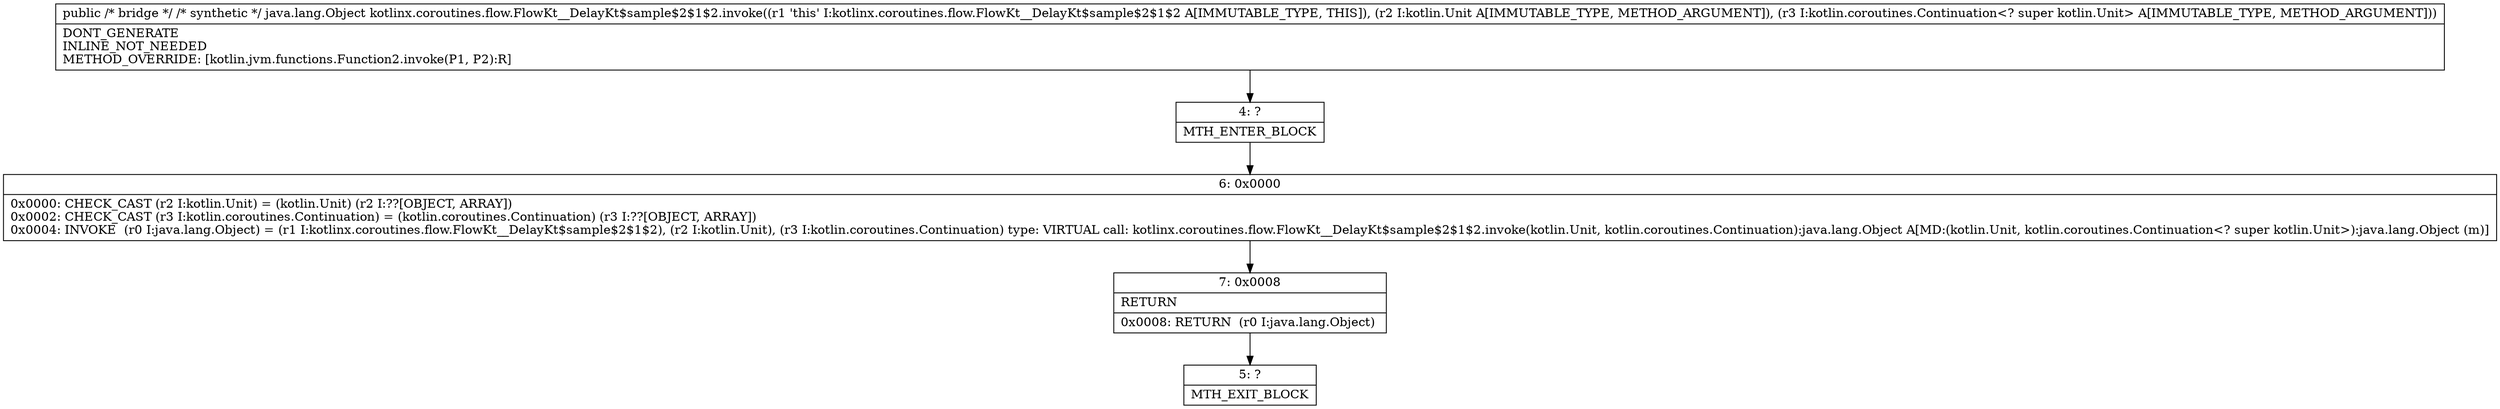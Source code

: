 digraph "CFG forkotlinx.coroutines.flow.FlowKt__DelayKt$sample$2$1$2.invoke(Ljava\/lang\/Object;Ljava\/lang\/Object;)Ljava\/lang\/Object;" {
Node_4 [shape=record,label="{4\:\ ?|MTH_ENTER_BLOCK\l}"];
Node_6 [shape=record,label="{6\:\ 0x0000|0x0000: CHECK_CAST (r2 I:kotlin.Unit) = (kotlin.Unit) (r2 I:??[OBJECT, ARRAY]) \l0x0002: CHECK_CAST (r3 I:kotlin.coroutines.Continuation) = (kotlin.coroutines.Continuation) (r3 I:??[OBJECT, ARRAY]) \l0x0004: INVOKE  (r0 I:java.lang.Object) = (r1 I:kotlinx.coroutines.flow.FlowKt__DelayKt$sample$2$1$2), (r2 I:kotlin.Unit), (r3 I:kotlin.coroutines.Continuation) type: VIRTUAL call: kotlinx.coroutines.flow.FlowKt__DelayKt$sample$2$1$2.invoke(kotlin.Unit, kotlin.coroutines.Continuation):java.lang.Object A[MD:(kotlin.Unit, kotlin.coroutines.Continuation\<? super kotlin.Unit\>):java.lang.Object (m)]\l}"];
Node_7 [shape=record,label="{7\:\ 0x0008|RETURN\l|0x0008: RETURN  (r0 I:java.lang.Object) \l}"];
Node_5 [shape=record,label="{5\:\ ?|MTH_EXIT_BLOCK\l}"];
MethodNode[shape=record,label="{public \/* bridge *\/ \/* synthetic *\/ java.lang.Object kotlinx.coroutines.flow.FlowKt__DelayKt$sample$2$1$2.invoke((r1 'this' I:kotlinx.coroutines.flow.FlowKt__DelayKt$sample$2$1$2 A[IMMUTABLE_TYPE, THIS]), (r2 I:kotlin.Unit A[IMMUTABLE_TYPE, METHOD_ARGUMENT]), (r3 I:kotlin.coroutines.Continuation\<? super kotlin.Unit\> A[IMMUTABLE_TYPE, METHOD_ARGUMENT]))  | DONT_GENERATE\lINLINE_NOT_NEEDED\lMETHOD_OVERRIDE: [kotlin.jvm.functions.Function2.invoke(P1, P2):R]\l}"];
MethodNode -> Node_4;Node_4 -> Node_6;
Node_6 -> Node_7;
Node_7 -> Node_5;
}

